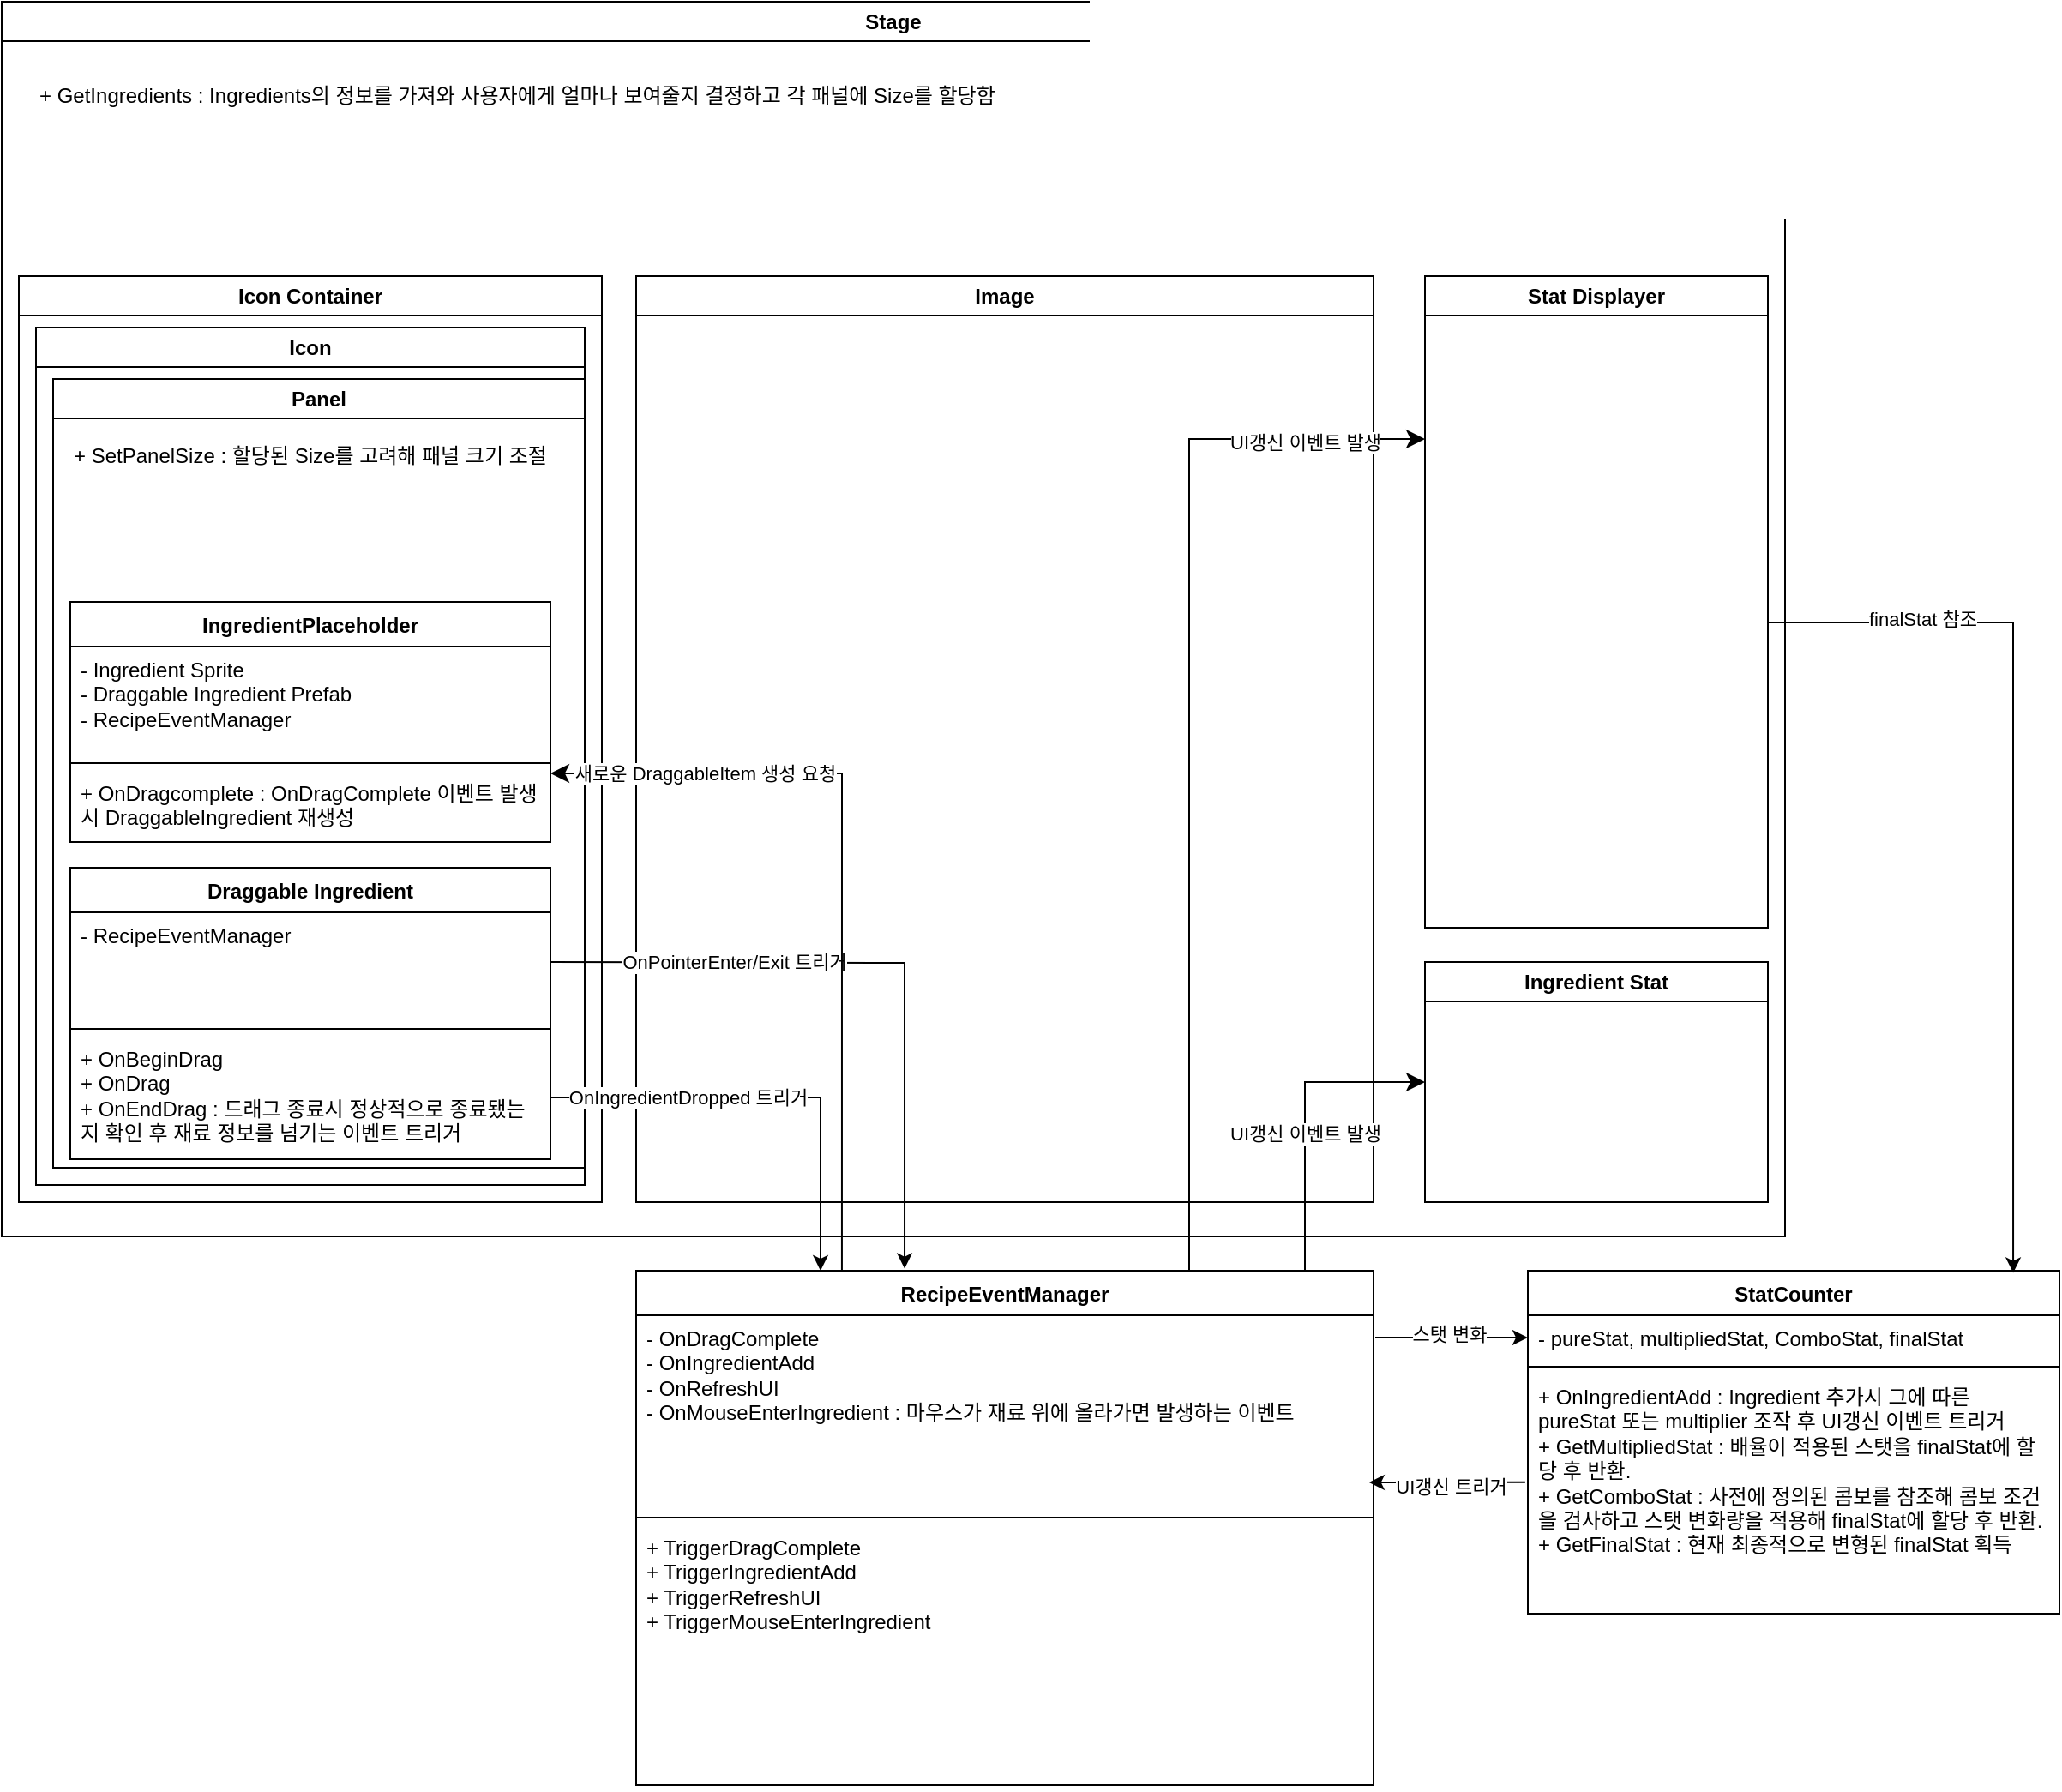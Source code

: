 <mxfile version="28.1.2">
  <diagram id="C5RBs43oDa-KdzZeNtuy" name="Page-1">
    <mxGraphModel dx="2067" dy="738" grid="1" gridSize="10" guides="1" tooltips="1" connect="1" arrows="1" fold="1" page="1" pageScale="1" pageWidth="827" pageHeight="1169" math="0" shadow="0">
      <root>
        <mxCell id="WIyWlLk6GJQsqaUBKTNV-0" />
        <mxCell id="WIyWlLk6GJQsqaUBKTNV-1" parent="WIyWlLk6GJQsqaUBKTNV-0" />
        <mxCell id="QsKPh6DeVkBp_3s3L16H-1" value="RecipeEventManager" style="swimlane;fontStyle=1;align=center;verticalAlign=top;childLayout=stackLayout;horizontal=1;startSize=26;horizontalStack=0;resizeParent=1;resizeParentMax=0;resizeLast=0;collapsible=1;marginBottom=0;whiteSpace=wrap;html=1;" parent="WIyWlLk6GJQsqaUBKTNV-1" vertex="1">
          <mxGeometry x="-450" y="830" width="430" height="300" as="geometry" />
        </mxCell>
        <mxCell id="QsKPh6DeVkBp_3s3L16H-2" value="- OnDragComplete&lt;div&gt;- OnIngredientAdd&lt;/div&gt;&lt;div&gt;- OnRefreshUI&lt;/div&gt;&lt;div&gt;- OnMouseEnterIngredient : 마우스가 재료 위에 올라가면 발생하는 이벤트&lt;/div&gt;" style="text;strokeColor=none;fillColor=none;align=left;verticalAlign=top;spacingLeft=4;spacingRight=4;overflow=hidden;rotatable=0;points=[[0,0.5],[1,0.5]];portConstraint=eastwest;whiteSpace=wrap;html=1;" parent="QsKPh6DeVkBp_3s3L16H-1" vertex="1">
          <mxGeometry y="26" width="430" height="114" as="geometry" />
        </mxCell>
        <mxCell id="QsKPh6DeVkBp_3s3L16H-3" value="" style="line;strokeWidth=1;fillColor=none;align=left;verticalAlign=middle;spacingTop=-1;spacingLeft=3;spacingRight=3;rotatable=0;labelPosition=right;points=[];portConstraint=eastwest;strokeColor=inherit;" parent="QsKPh6DeVkBp_3s3L16H-1" vertex="1">
          <mxGeometry y="140" width="430" height="8" as="geometry" />
        </mxCell>
        <mxCell id="QsKPh6DeVkBp_3s3L16H-4" value="+ TriggerDragComplete&lt;div&gt;+ TriggerIngredientAdd&lt;/div&gt;&lt;div&gt;+ TriggerRefreshUI&lt;/div&gt;&lt;div&gt;+ TriggerMouseEnterIngredient&lt;/div&gt;" style="text;strokeColor=none;fillColor=none;align=left;verticalAlign=top;spacingLeft=4;spacingRight=4;overflow=hidden;rotatable=0;points=[[0,0.5],[1,0.5]];portConstraint=eastwest;whiteSpace=wrap;html=1;" parent="QsKPh6DeVkBp_3s3L16H-1" vertex="1">
          <mxGeometry y="148" width="430" height="152" as="geometry" />
        </mxCell>
        <mxCell id="QsKPh6DeVkBp_3s3L16H-5" value="Stage" style="swimlane;whiteSpace=wrap;html=1;" parent="WIyWlLk6GJQsqaUBKTNV-1" vertex="1">
          <mxGeometry x="-820" y="90" width="1040" height="720" as="geometry" />
        </mxCell>
        <mxCell id="QsKPh6DeVkBp_3s3L16H-6" value="Icon Container" style="swimlane;whiteSpace=wrap;html=1;" parent="QsKPh6DeVkBp_3s3L16H-5" vertex="1">
          <mxGeometry x="10" y="160" width="340" height="540" as="geometry" />
        </mxCell>
        <mxCell id="QsKPh6DeVkBp_3s3L16H-10" value="Icon" style="swimlane;whiteSpace=wrap;html=1;" parent="QsKPh6DeVkBp_3s3L16H-6" vertex="1">
          <mxGeometry x="10" y="30" width="320" height="500" as="geometry" />
        </mxCell>
        <mxCell id="QsKPh6DeVkBp_3s3L16H-16" value="Panel" style="swimlane;whiteSpace=wrap;html=1;" parent="QsKPh6DeVkBp_3s3L16H-10" vertex="1">
          <mxGeometry x="10" y="30" width="310" height="460" as="geometry" />
        </mxCell>
        <mxCell id="QsKPh6DeVkBp_3s3L16H-17" value="IngredientPlaceholder" style="swimlane;fontStyle=1;align=center;verticalAlign=top;childLayout=stackLayout;horizontal=1;startSize=26;horizontalStack=0;resizeParent=1;resizeParentMax=0;resizeLast=0;collapsible=1;marginBottom=0;whiteSpace=wrap;html=1;" parent="QsKPh6DeVkBp_3s3L16H-16" vertex="1">
          <mxGeometry x="10" y="130" width="280" height="140" as="geometry" />
        </mxCell>
        <mxCell id="QsKPh6DeVkBp_3s3L16H-18" value="- Ingredient Sprite&lt;div&gt;- Draggable Ingredient Prefab&lt;/div&gt;&lt;div&gt;- RecipeEventManager&lt;/div&gt;" style="text;strokeColor=none;fillColor=none;align=left;verticalAlign=top;spacingLeft=4;spacingRight=4;overflow=hidden;rotatable=0;points=[[0,0.5],[1,0.5]];portConstraint=eastwest;whiteSpace=wrap;html=1;" parent="QsKPh6DeVkBp_3s3L16H-17" vertex="1">
          <mxGeometry y="26" width="280" height="64" as="geometry" />
        </mxCell>
        <mxCell id="QsKPh6DeVkBp_3s3L16H-19" value="" style="line;strokeWidth=1;fillColor=none;align=left;verticalAlign=middle;spacingTop=-1;spacingLeft=3;spacingRight=3;rotatable=0;labelPosition=right;points=[];portConstraint=eastwest;strokeColor=inherit;" parent="QsKPh6DeVkBp_3s3L16H-17" vertex="1">
          <mxGeometry y="90" width="280" height="8" as="geometry" />
        </mxCell>
        <mxCell id="QsKPh6DeVkBp_3s3L16H-20" value="+ OnDragcomplete : OnDragComplete 이벤트 발생시 DraggableIngredient 재생성" style="text;strokeColor=none;fillColor=none;align=left;verticalAlign=top;spacingLeft=4;spacingRight=4;overflow=hidden;rotatable=0;points=[[0,0.5],[1,0.5]];portConstraint=eastwest;whiteSpace=wrap;html=1;" parent="QsKPh6DeVkBp_3s3L16H-17" vertex="1">
          <mxGeometry y="98" width="280" height="42" as="geometry" />
        </mxCell>
        <mxCell id="QsKPh6DeVkBp_3s3L16H-21" value="Draggable Ingredient" style="swimlane;fontStyle=1;align=center;verticalAlign=top;childLayout=stackLayout;horizontal=1;startSize=26;horizontalStack=0;resizeParent=1;resizeParentMax=0;resizeLast=0;collapsible=1;marginBottom=0;whiteSpace=wrap;html=1;" parent="QsKPh6DeVkBp_3s3L16H-16" vertex="1">
          <mxGeometry x="10" y="285" width="280" height="170" as="geometry" />
        </mxCell>
        <mxCell id="QsKPh6DeVkBp_3s3L16H-22" value="&lt;div&gt;- RecipeEventManager&lt;/div&gt;" style="text;strokeColor=none;fillColor=none;align=left;verticalAlign=top;spacingLeft=4;spacingRight=4;overflow=hidden;rotatable=0;points=[[0,0.5],[1,0.5]];portConstraint=eastwest;whiteSpace=wrap;html=1;" parent="QsKPh6DeVkBp_3s3L16H-21" vertex="1">
          <mxGeometry y="26" width="280" height="64" as="geometry" />
        </mxCell>
        <mxCell id="QsKPh6DeVkBp_3s3L16H-23" value="" style="line;strokeWidth=1;fillColor=none;align=left;verticalAlign=middle;spacingTop=-1;spacingLeft=3;spacingRight=3;rotatable=0;labelPosition=right;points=[];portConstraint=eastwest;strokeColor=inherit;" parent="QsKPh6DeVkBp_3s3L16H-21" vertex="1">
          <mxGeometry y="90" width="280" height="8" as="geometry" />
        </mxCell>
        <mxCell id="QsKPh6DeVkBp_3s3L16H-24" value="+ OnBeginDrag&lt;div&gt;+ OnDrag&lt;/div&gt;&lt;div&gt;+ OnEndDrag : 드래그 종료시 정상적으로 종료됐는지 확인 후 재료 정보를 넘기는 이벤트 트리거&lt;/div&gt;" style="text;strokeColor=none;fillColor=none;align=left;verticalAlign=top;spacingLeft=4;spacingRight=4;overflow=hidden;rotatable=0;points=[[0,0.5],[1,0.5]];portConstraint=eastwest;whiteSpace=wrap;html=1;" parent="QsKPh6DeVkBp_3s3L16H-21" vertex="1">
          <mxGeometry y="98" width="280" height="72" as="geometry" />
        </mxCell>
        <mxCell id="QsKPh6DeVkBp_3s3L16H-26" value="+ SetPanelSize : 할당된 Size를 고려해 패널 크기 조절" style="text;html=1;align=left;verticalAlign=middle;whiteSpace=wrap;rounded=0;" parent="QsKPh6DeVkBp_3s3L16H-16" vertex="1">
          <mxGeometry x="10" y="30" width="290" height="30" as="geometry" />
        </mxCell>
        <mxCell id="QsKPh6DeVkBp_3s3L16H-7" value="Image" style="swimlane;whiteSpace=wrap;html=1;" parent="QsKPh6DeVkBp_3s3L16H-5" vertex="1">
          <mxGeometry x="370" y="160" width="430" height="540" as="geometry" />
        </mxCell>
        <mxCell id="PDAan4yGcquGBnNkxI9P-12" style="edgeStyle=orthogonalEdgeStyle;rounded=0;orthogonalLoop=1;jettySize=auto;html=1;exitX=1;exitY=0.5;exitDx=0;exitDy=0;entryX=0.364;entryY=-0.004;entryDx=0;entryDy=0;entryPerimeter=0;" edge="1" parent="QsKPh6DeVkBp_3s3L16H-7" target="QsKPh6DeVkBp_3s3L16H-1">
          <mxGeometry relative="1" as="geometry">
            <mxPoint x="-50" y="400" as="sourcePoint" />
            <mxPoint x="108" y="501" as="targetPoint" />
          </mxGeometry>
        </mxCell>
        <mxCell id="PDAan4yGcquGBnNkxI9P-13" value="OnPointerEnter/Exit 트리거" style="edgeLabel;html=1;align=center;verticalAlign=middle;resizable=0;points=[];" vertex="1" connectable="0" parent="PDAan4yGcquGBnNkxI9P-12">
          <mxGeometry x="-0.563" y="-2" relative="1" as="geometry">
            <mxPoint x="23" y="-2" as="offset" />
          </mxGeometry>
        </mxCell>
        <mxCell id="QsKPh6DeVkBp_3s3L16H-8" value="Stat Displayer" style="swimlane;whiteSpace=wrap;html=1;" parent="QsKPh6DeVkBp_3s3L16H-5" vertex="1">
          <mxGeometry x="830" y="160" width="200" height="380" as="geometry" />
        </mxCell>
        <mxCell id="QsKPh6DeVkBp_3s3L16H-9" value="Ingredient Stat" style="swimlane;whiteSpace=wrap;html=1;" parent="QsKPh6DeVkBp_3s3L16H-5" vertex="1">
          <mxGeometry x="830" y="560" width="200" height="140" as="geometry" />
        </mxCell>
        <mxCell id="QsKPh6DeVkBp_3s3L16H-27" value="+ GetIngredients : Ingredients의 정보를 가져와 사용자에게 얼마나 보여줄지 결정하고 각 패널에 Size를 할당함" style="text;html=1;align=left;verticalAlign=middle;whiteSpace=wrap;rounded=0;" parent="QsKPh6DeVkBp_3s3L16H-5" vertex="1">
          <mxGeometry x="20" y="40" width="590" height="30" as="geometry" />
        </mxCell>
        <mxCell id="QsKPh6DeVkBp_3s3L16H-28" value="StatCounter" style="swimlane;fontStyle=1;align=center;verticalAlign=top;childLayout=stackLayout;horizontal=1;startSize=26;horizontalStack=0;resizeParent=1;resizeParentMax=0;resizeLast=0;collapsible=1;marginBottom=0;whiteSpace=wrap;html=1;" parent="WIyWlLk6GJQsqaUBKTNV-1" vertex="1">
          <mxGeometry x="70" y="830" width="310" height="200" as="geometry" />
        </mxCell>
        <mxCell id="QsKPh6DeVkBp_3s3L16H-29" value="- pureStat, multipliedStat, ComboStat, finalStat" style="text;strokeColor=none;fillColor=none;align=left;verticalAlign=top;spacingLeft=4;spacingRight=4;overflow=hidden;rotatable=0;points=[[0,0.5],[1,0.5]];portConstraint=eastwest;whiteSpace=wrap;html=1;" parent="QsKPh6DeVkBp_3s3L16H-28" vertex="1">
          <mxGeometry y="26" width="310" height="26" as="geometry" />
        </mxCell>
        <mxCell id="QsKPh6DeVkBp_3s3L16H-30" value="" style="line;strokeWidth=1;fillColor=none;align=left;verticalAlign=middle;spacingTop=-1;spacingLeft=3;spacingRight=3;rotatable=0;labelPosition=right;points=[];portConstraint=eastwest;strokeColor=inherit;" parent="QsKPh6DeVkBp_3s3L16H-28" vertex="1">
          <mxGeometry y="52" width="310" height="8" as="geometry" />
        </mxCell>
        <mxCell id="QsKPh6DeVkBp_3s3L16H-31" value="+ OnIngredientAdd : Ingredient 추가시 그에 따른 pureStat 또는 multiplier 조작 후 UI갱신 이벤트 트리거&lt;br&gt;+ GetMultipliedStat : 배율이 적용된 스탯을 finalStat에 할당 후 반환.&lt;div&gt;+ GetComboStat : 사전에 정의된 콤보를 참조해 콤보 조건을 검사하고 스탯 변화량을 적용해 finalStat에 할당 후 반환.&lt;/div&gt;&lt;div&gt;+ GetFinalStat : 현재 최종적으로 변형된 finalStat 획득&lt;/div&gt;" style="text;strokeColor=none;fillColor=none;align=left;verticalAlign=top;spacingLeft=4;spacingRight=4;overflow=hidden;rotatable=0;points=[[0,0.5],[1,0.5]];portConstraint=eastwest;whiteSpace=wrap;html=1;" parent="QsKPh6DeVkBp_3s3L16H-28" vertex="1">
          <mxGeometry y="60" width="310" height="140" as="geometry" />
        </mxCell>
        <mxCell id="PDAan4yGcquGBnNkxI9P-0" style="edgeStyle=orthogonalEdgeStyle;rounded=0;orthogonalLoop=1;jettySize=auto;html=1;exitX=1;exitY=0.5;exitDx=0;exitDy=0;entryX=0.25;entryY=0;entryDx=0;entryDy=0;" edge="1" parent="WIyWlLk6GJQsqaUBKTNV-1" source="QsKPh6DeVkBp_3s3L16H-24" target="QsKPh6DeVkBp_3s3L16H-1">
          <mxGeometry relative="1" as="geometry" />
        </mxCell>
        <mxCell id="PDAan4yGcquGBnNkxI9P-3" value="OnIngredientDropped 트리거" style="edgeLabel;html=1;align=center;verticalAlign=middle;resizable=0;points=[];" vertex="1" connectable="0" parent="PDAan4yGcquGBnNkxI9P-0">
          <mxGeometry x="-0.563" y="-2" relative="1" as="geometry">
            <mxPoint x="23" y="-2" as="offset" />
          </mxGeometry>
        </mxCell>
        <mxCell id="PDAan4yGcquGBnNkxI9P-2" value="" style="edgeStyle=segmentEdgeStyle;endArrow=classic;html=1;curved=0;rounded=0;endSize=8;startSize=8;exitX=0.279;exitY=0;exitDx=0;exitDy=0;exitPerimeter=0;" edge="1" parent="WIyWlLk6GJQsqaUBKTNV-1" source="QsKPh6DeVkBp_3s3L16H-1">
          <mxGeometry width="50" height="50" relative="1" as="geometry">
            <mxPoint x="-320" y="690" as="sourcePoint" />
            <mxPoint x="-500" y="540" as="targetPoint" />
            <Array as="points">
              <mxPoint x="-330" y="540" />
            </Array>
          </mxGeometry>
        </mxCell>
        <mxCell id="PDAan4yGcquGBnNkxI9P-4" value="새로운 DraggableItem 생성 요청" style="edgeLabel;html=1;align=center;verticalAlign=middle;resizable=0;points=[];" vertex="1" connectable="0" parent="PDAan4yGcquGBnNkxI9P-2">
          <mxGeometry x="0.652" relative="1" as="geometry">
            <mxPoint x="10" as="offset" />
          </mxGeometry>
        </mxCell>
        <mxCell id="PDAan4yGcquGBnNkxI9P-5" value="" style="endArrow=classic;html=1;rounded=0;entryX=0;entryY=0.5;entryDx=0;entryDy=0;" edge="1" parent="WIyWlLk6GJQsqaUBKTNV-1" target="QsKPh6DeVkBp_3s3L16H-29">
          <mxGeometry width="50" height="50" relative="1" as="geometry">
            <mxPoint x="-19" y="869" as="sourcePoint" />
            <mxPoint y="800" as="targetPoint" />
          </mxGeometry>
        </mxCell>
        <mxCell id="PDAan4yGcquGBnNkxI9P-6" value="스탯 변화" style="edgeLabel;html=1;align=center;verticalAlign=middle;resizable=0;points=[];" vertex="1" connectable="0" parent="PDAan4yGcquGBnNkxI9P-5">
          <mxGeometry x="-0.041" y="2" relative="1" as="geometry">
            <mxPoint as="offset" />
          </mxGeometry>
        </mxCell>
        <mxCell id="PDAan4yGcquGBnNkxI9P-7" value="" style="endArrow=classic;html=1;rounded=0;entryX=0.994;entryY=0.855;entryDx=0;entryDy=0;entryPerimeter=0;exitX=-0.005;exitY=0.453;exitDx=0;exitDy=0;exitPerimeter=0;" edge="1" parent="WIyWlLk6GJQsqaUBKTNV-1" source="QsKPh6DeVkBp_3s3L16H-31" target="QsKPh6DeVkBp_3s3L16H-2">
          <mxGeometry width="50" height="50" relative="1" as="geometry">
            <mxPoint x="-30" y="929.7" as="sourcePoint" />
            <mxPoint x="59" y="929.7" as="targetPoint" />
          </mxGeometry>
        </mxCell>
        <mxCell id="PDAan4yGcquGBnNkxI9P-8" value="UI갱신 트리거" style="edgeLabel;html=1;align=center;verticalAlign=middle;resizable=0;points=[];" vertex="1" connectable="0" parent="PDAan4yGcquGBnNkxI9P-7">
          <mxGeometry x="-0.041" y="2" relative="1" as="geometry">
            <mxPoint as="offset" />
          </mxGeometry>
        </mxCell>
        <mxCell id="PDAan4yGcquGBnNkxI9P-9" value="" style="edgeStyle=segmentEdgeStyle;endArrow=classic;html=1;curved=0;rounded=0;endSize=8;startSize=8;entryX=0;entryY=0.25;entryDx=0;entryDy=0;exitX=0.75;exitY=0;exitDx=0;exitDy=0;" edge="1" parent="WIyWlLk6GJQsqaUBKTNV-1" source="QsKPh6DeVkBp_3s3L16H-1" target="QsKPh6DeVkBp_3s3L16H-8">
          <mxGeometry width="50" height="50" relative="1" as="geometry">
            <mxPoint x="-170" y="750" as="sourcePoint" />
            <mxPoint x="-120" y="700" as="targetPoint" />
            <Array as="points">
              <mxPoint x="-127" y="345" />
            </Array>
          </mxGeometry>
        </mxCell>
        <mxCell id="PDAan4yGcquGBnNkxI9P-10" value="UI갱신 이벤트 발생" style="edgeLabel;html=1;align=center;verticalAlign=middle;resizable=0;points=[];" vertex="1" connectable="0" parent="PDAan4yGcquGBnNkxI9P-9">
          <mxGeometry x="0.689" y="-2" relative="1" as="geometry">
            <mxPoint x="27" as="offset" />
          </mxGeometry>
        </mxCell>
        <mxCell id="PDAan4yGcquGBnNkxI9P-14" value="" style="edgeStyle=segmentEdgeStyle;endArrow=classic;html=1;curved=0;rounded=0;endSize=8;startSize=8;entryX=0;entryY=0.5;entryDx=0;entryDy=0;" edge="1" parent="WIyWlLk6GJQsqaUBKTNV-1" target="QsKPh6DeVkBp_3s3L16H-9">
          <mxGeometry width="50" height="50" relative="1" as="geometry">
            <mxPoint x="-60" y="830" as="sourcePoint" />
            <mxPoint x="70" y="446.5" as="targetPoint" />
            <Array as="points">
              <mxPoint x="-60" y="830" />
              <mxPoint x="-60" y="720" />
            </Array>
          </mxGeometry>
        </mxCell>
        <mxCell id="PDAan4yGcquGBnNkxI9P-15" value="UI갱신 이벤트 발생" style="edgeLabel;html=1;align=center;verticalAlign=middle;resizable=0;points=[];" vertex="1" connectable="0" parent="PDAan4yGcquGBnNkxI9P-14">
          <mxGeometry x="0.689" y="-2" relative="1" as="geometry">
            <mxPoint x="-42" y="28" as="offset" />
          </mxGeometry>
        </mxCell>
        <mxCell id="PDAan4yGcquGBnNkxI9P-17" style="edgeStyle=orthogonalEdgeStyle;rounded=0;orthogonalLoop=1;jettySize=auto;html=1;entryX=0.913;entryY=0.006;entryDx=0;entryDy=0;entryPerimeter=0;" edge="1" parent="WIyWlLk6GJQsqaUBKTNV-1" target="QsKPh6DeVkBp_3s3L16H-28">
          <mxGeometry relative="1" as="geometry">
            <mxPoint x="210" y="452" as="sourcePoint" />
            <mxPoint x="350" y="820" as="targetPoint" />
            <Array as="points">
              <mxPoint x="353" y="452" />
            </Array>
          </mxGeometry>
        </mxCell>
        <mxCell id="PDAan4yGcquGBnNkxI9P-18" value="finalStat 참조" style="edgeLabel;html=1;align=center;verticalAlign=middle;resizable=0;points=[];" vertex="1" connectable="0" parent="PDAan4yGcquGBnNkxI9P-17">
          <mxGeometry x="-0.563" y="-2" relative="1" as="geometry">
            <mxPoint x="-24" y="-4" as="offset" />
          </mxGeometry>
        </mxCell>
      </root>
    </mxGraphModel>
  </diagram>
</mxfile>
